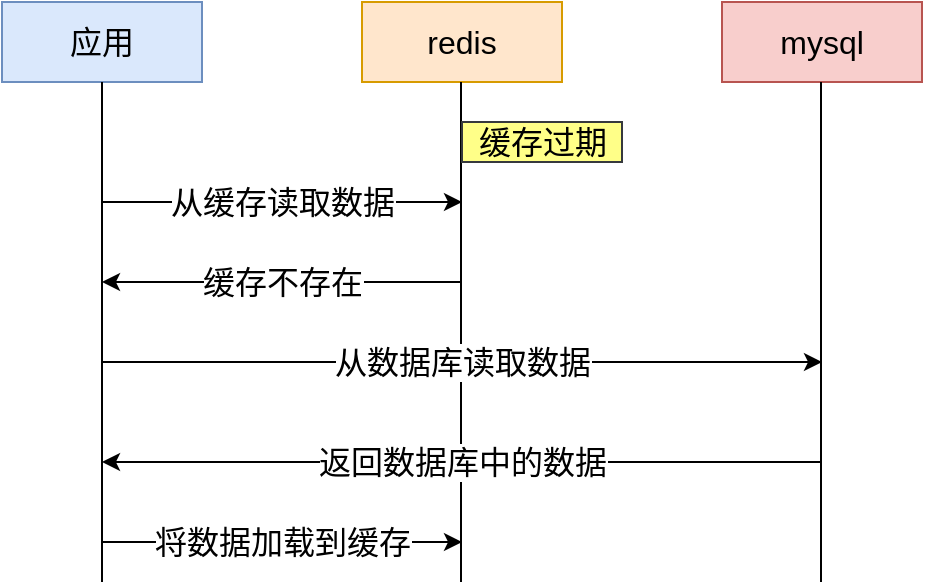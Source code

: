 <mxfile version="14.4.9" type="github">
  <diagram id="qrla7_maV-IxaroYy1DS" name="第 1 页">
    <mxGraphModel dx="937" dy="541" grid="1" gridSize="10" guides="1" tooltips="1" connect="1" arrows="1" fold="1" page="1" pageScale="1" pageWidth="827" pageHeight="1169" math="0" shadow="0">
      <root>
        <mxCell id="0" />
        <mxCell id="1" parent="0" />
        <mxCell id="EtOsvU2LQ5JmaoIYtsxa-1" value="应用" style="rounded=0;whiteSpace=wrap;html=1;fontSize=16;fillColor=#dae8fc;strokeColor=#6c8ebf;" vertex="1" parent="1">
          <mxGeometry x="170" y="180" width="100" height="40" as="geometry" />
        </mxCell>
        <mxCell id="EtOsvU2LQ5JmaoIYtsxa-2" value="redis" style="rounded=0;whiteSpace=wrap;html=1;fontSize=16;fillColor=#ffe6cc;strokeColor=#d79b00;" vertex="1" parent="1">
          <mxGeometry x="350" y="180" width="100" height="40" as="geometry" />
        </mxCell>
        <mxCell id="EtOsvU2LQ5JmaoIYtsxa-3" value="mysql" style="rounded=0;whiteSpace=wrap;html=1;fontSize=16;fillColor=#f8cecc;strokeColor=#b85450;" vertex="1" parent="1">
          <mxGeometry x="530" y="180" width="100" height="40" as="geometry" />
        </mxCell>
        <mxCell id="EtOsvU2LQ5JmaoIYtsxa-4" value="" style="endArrow=none;html=1;entryX=0.5;entryY=1;entryDx=0;entryDy=0;fontSize=16;" edge="1" parent="1" target="EtOsvU2LQ5JmaoIYtsxa-1">
          <mxGeometry width="50" height="50" relative="1" as="geometry">
            <mxPoint x="220" y="470" as="sourcePoint" />
            <mxPoint x="230" y="230" as="targetPoint" />
          </mxGeometry>
        </mxCell>
        <mxCell id="EtOsvU2LQ5JmaoIYtsxa-5" value="" style="endArrow=none;html=1;entryX=0.5;entryY=1;entryDx=0;entryDy=0;fontSize=16;" edge="1" parent="1">
          <mxGeometry width="50" height="50" relative="1" as="geometry">
            <mxPoint x="399.5" y="470" as="sourcePoint" />
            <mxPoint x="399.5" y="220" as="targetPoint" />
          </mxGeometry>
        </mxCell>
        <mxCell id="EtOsvU2LQ5JmaoIYtsxa-6" value="" style="endArrow=none;html=1;entryX=0.5;entryY=1;entryDx=0;entryDy=0;fontSize=16;" edge="1" parent="1">
          <mxGeometry width="50" height="50" relative="1" as="geometry">
            <mxPoint x="579.5" y="470" as="sourcePoint" />
            <mxPoint x="579.5" y="220" as="targetPoint" />
          </mxGeometry>
        </mxCell>
        <mxCell id="EtOsvU2LQ5JmaoIYtsxa-7" value="" style="endArrow=classic;html=1;fontSize=16;" edge="1" parent="1">
          <mxGeometry width="50" height="50" relative="1" as="geometry">
            <mxPoint x="220" y="280" as="sourcePoint" />
            <mxPoint x="400" y="280" as="targetPoint" />
          </mxGeometry>
        </mxCell>
        <mxCell id="EtOsvU2LQ5JmaoIYtsxa-8" value="从缓存读取数据" style="edgeLabel;html=1;align=center;verticalAlign=middle;resizable=0;points=[];fontSize=16;" vertex="1" connectable="0" parent="EtOsvU2LQ5JmaoIYtsxa-7">
          <mxGeometry x="0.089" y="4" relative="1" as="geometry">
            <mxPoint x="-8" y="4" as="offset" />
          </mxGeometry>
        </mxCell>
        <mxCell id="EtOsvU2LQ5JmaoIYtsxa-9" value="" style="endArrow=classic;html=1;fontSize=16;" edge="1" parent="1">
          <mxGeometry width="50" height="50" relative="1" as="geometry">
            <mxPoint x="220" y="360" as="sourcePoint" />
            <mxPoint x="580" y="360" as="targetPoint" />
          </mxGeometry>
        </mxCell>
        <mxCell id="EtOsvU2LQ5JmaoIYtsxa-10" value="从数据库读取数据" style="edgeLabel;html=1;align=center;verticalAlign=middle;resizable=0;points=[];fontSize=16;" vertex="1" connectable="0" parent="EtOsvU2LQ5JmaoIYtsxa-9">
          <mxGeometry x="0.089" y="4" relative="1" as="geometry">
            <mxPoint x="-16" y="4" as="offset" />
          </mxGeometry>
        </mxCell>
        <mxCell id="EtOsvU2LQ5JmaoIYtsxa-13" value="" style="endArrow=classic;html=1;fontSize=16;" edge="1" parent="1">
          <mxGeometry width="50" height="50" relative="1" as="geometry">
            <mxPoint x="400" y="320" as="sourcePoint" />
            <mxPoint x="220" y="320" as="targetPoint" />
          </mxGeometry>
        </mxCell>
        <mxCell id="EtOsvU2LQ5JmaoIYtsxa-14" value="缓存不存在" style="edgeLabel;html=1;align=center;verticalAlign=middle;resizable=0;points=[];fontSize=16;" vertex="1" connectable="0" parent="EtOsvU2LQ5JmaoIYtsxa-13">
          <mxGeometry x="-0.333" relative="1" as="geometry">
            <mxPoint x="-30" as="offset" />
          </mxGeometry>
        </mxCell>
        <mxCell id="EtOsvU2LQ5JmaoIYtsxa-17" value="返回数据库中的数据" style="endArrow=classic;html=1;fontSize=16;" edge="1" parent="1">
          <mxGeometry width="50" height="50" relative="1" as="geometry">
            <mxPoint x="580" y="410" as="sourcePoint" />
            <mxPoint x="220" y="410" as="targetPoint" />
            <mxPoint as="offset" />
          </mxGeometry>
        </mxCell>
        <mxCell id="EtOsvU2LQ5JmaoIYtsxa-18" value="将数据加载到缓存" style="endArrow=classic;html=1;fontSize=16;" edge="1" parent="1">
          <mxGeometry width="50" height="50" relative="1" as="geometry">
            <mxPoint x="220" y="450" as="sourcePoint" />
            <mxPoint x="400" y="450" as="targetPoint" />
          </mxGeometry>
        </mxCell>
        <mxCell id="EtOsvU2LQ5JmaoIYtsxa-22" value="缓存过期" style="text;html=1;align=center;verticalAlign=middle;resizable=0;points=[];autosize=1;fontSize=16;fillColor=#ffff88;strokeColor=#36393d;" vertex="1" parent="1">
          <mxGeometry x="400" y="240" width="80" height="20" as="geometry" />
        </mxCell>
      </root>
    </mxGraphModel>
  </diagram>
</mxfile>
